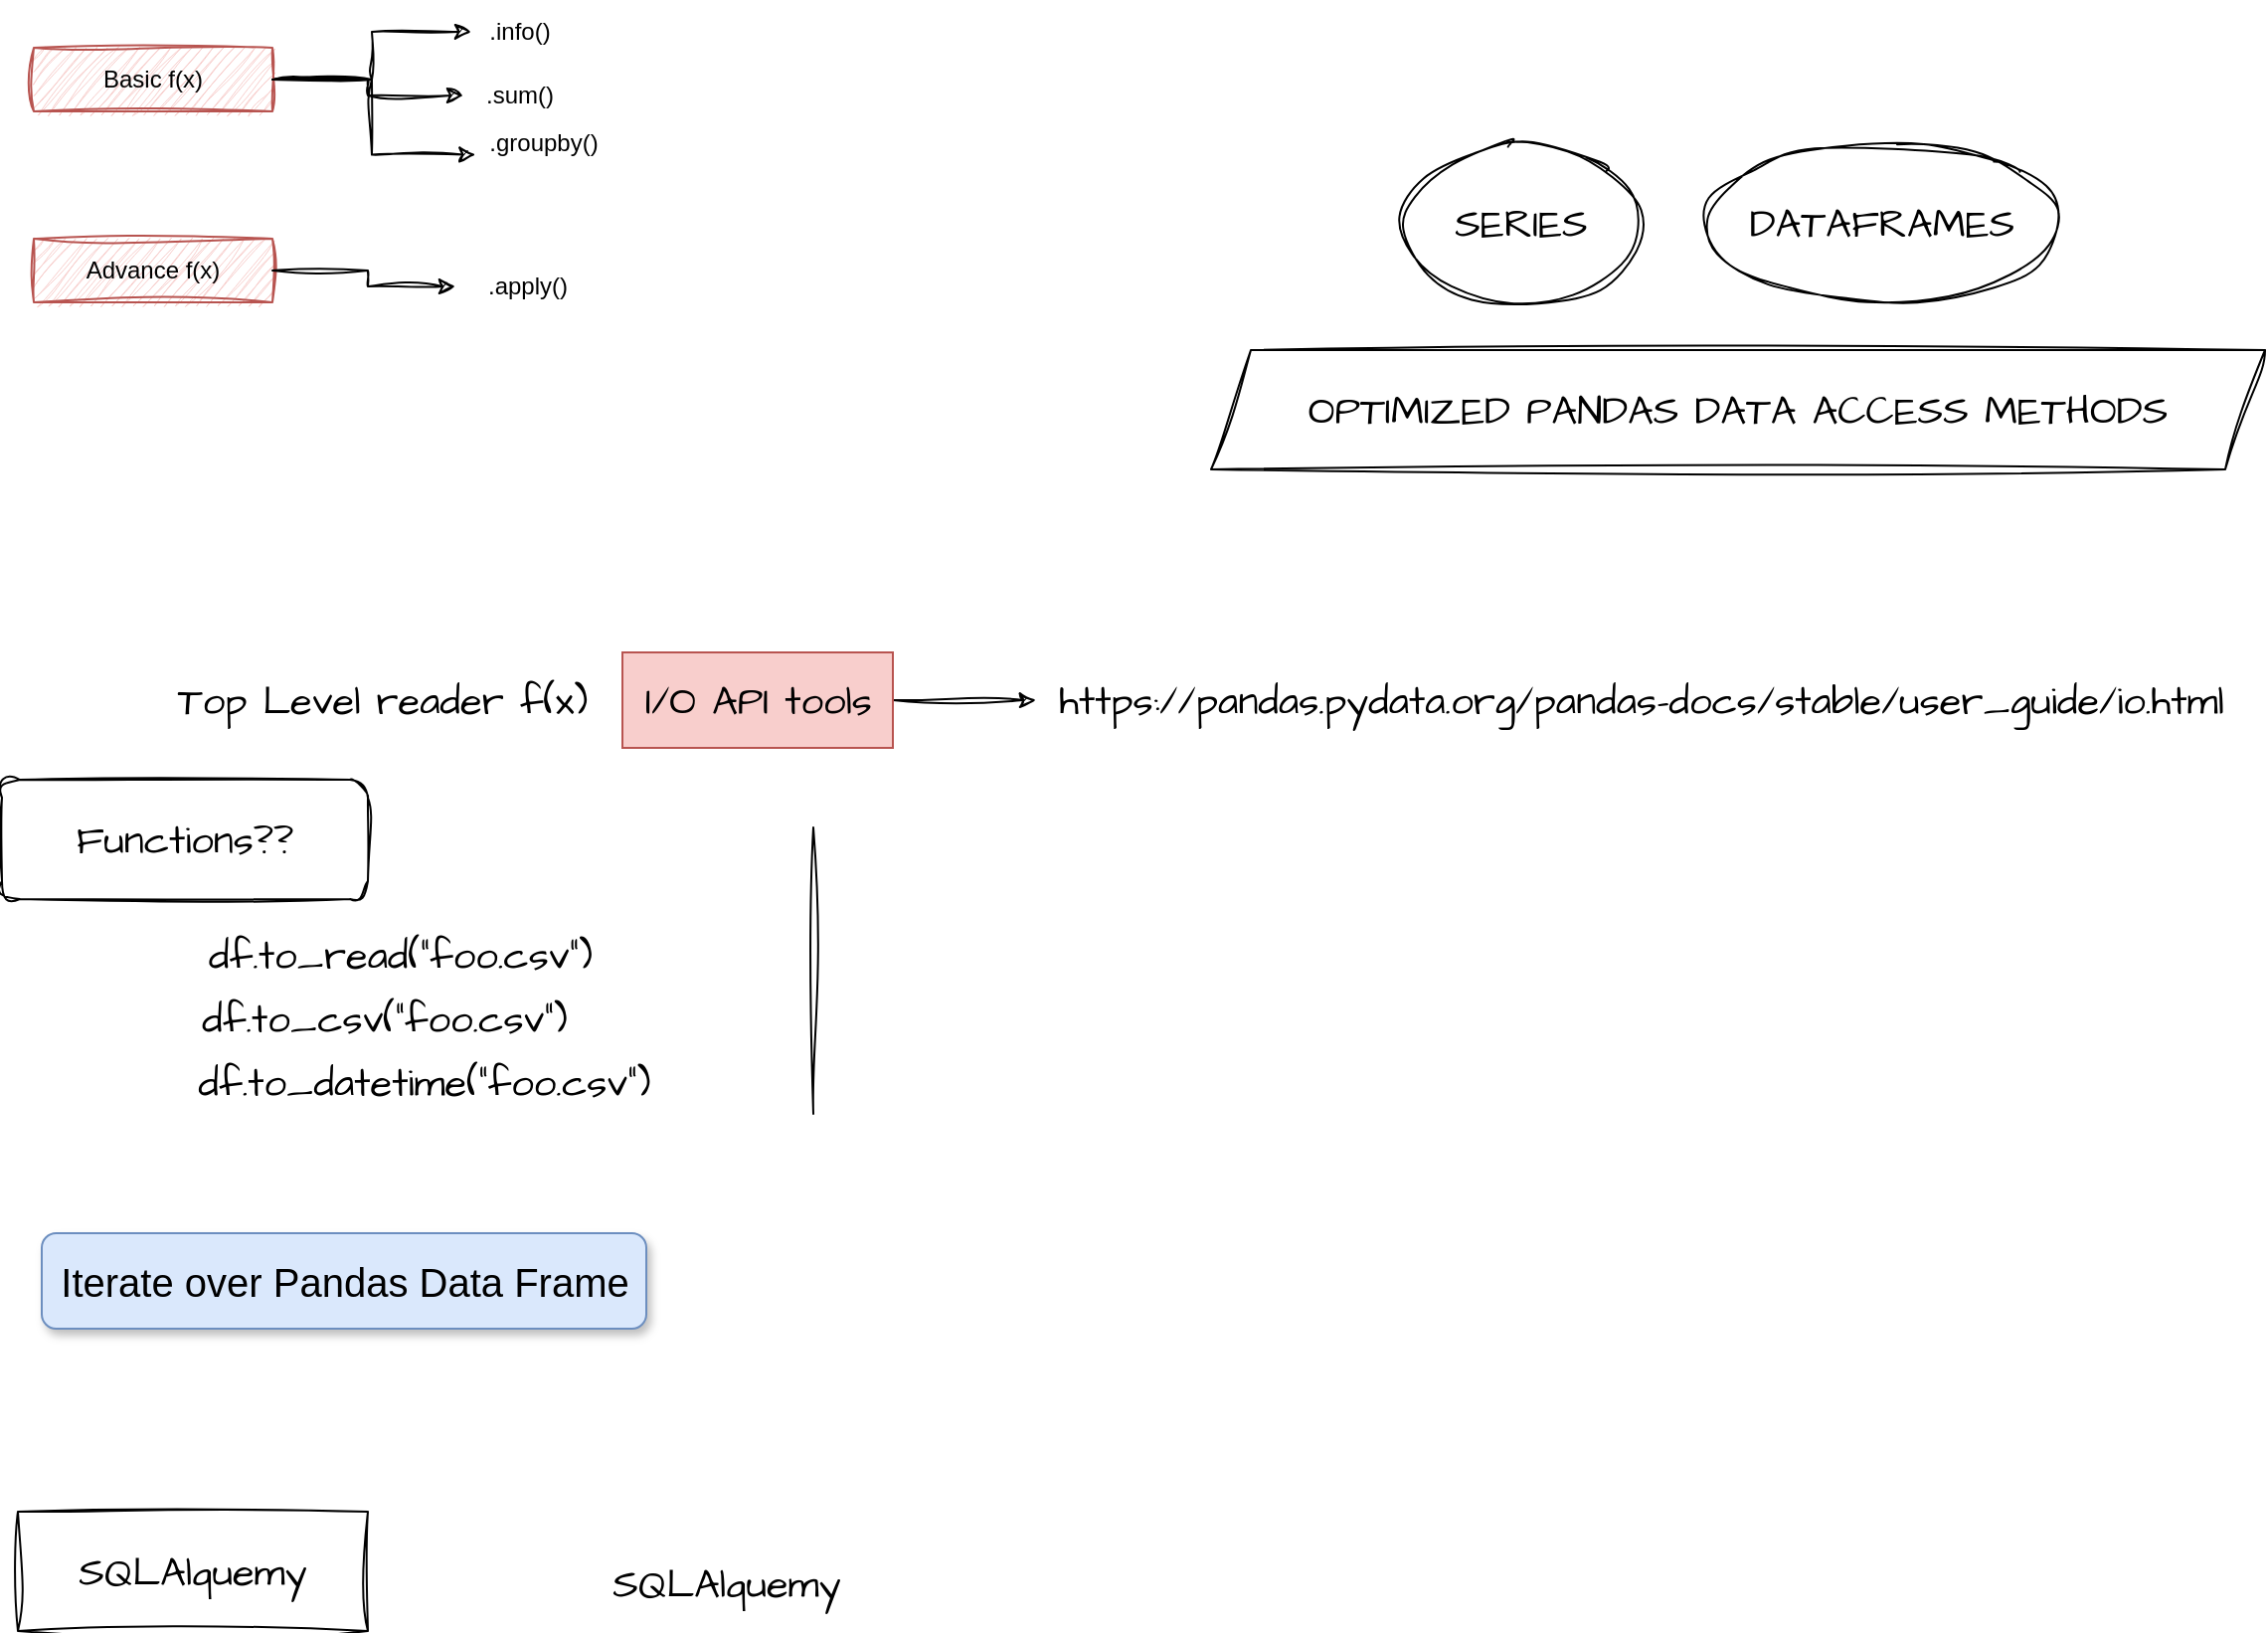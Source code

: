 <mxfile version="23.1.2" type="github">
  <diagram name="Page-1" id="U13R7Wm6EYD1qB2DaHe_">
    <mxGraphModel dx="1674" dy="786" grid="1" gridSize="8" guides="1" tooltips="1" connect="1" arrows="1" fold="1" page="1" pageScale="1" pageWidth="8000" pageHeight="8000" math="0" shadow="0">
      <root>
        <mxCell id="0" />
        <mxCell id="1" parent="0" />
        <mxCell id="s0ZOie93lQ0Ljgx1va_m-1" value=".apply()" style="text;html=1;align=center;verticalAlign=middle;resizable=0;points=[];autosize=1;strokeColor=none;fillColor=none;rounded=0;sketch=1;curveFitting=1;jiggle=2;" parent="1" vertex="1">
          <mxGeometry x="240" y="128" width="64" height="32" as="geometry" />
        </mxCell>
        <mxCell id="9Z24KjF8AyinNiPs9Rzn-3" style="edgeStyle=orthogonalEdgeStyle;rounded=0;sketch=1;hachureGap=4;jiggle=2;curveFitting=1;orthogonalLoop=1;jettySize=auto;html=1;fontFamily=Architects Daughter;fontSource=https%3A%2F%2Ffonts.googleapis.com%2Fcss%3Ffamily%3DArchitects%2BDaughter;fontSize=16;" edge="1" parent="1" source="s0ZOie93lQ0Ljgx1va_m-3" target="s0ZOie93lQ0Ljgx1va_m-15">
          <mxGeometry relative="1" as="geometry" />
        </mxCell>
        <mxCell id="9Z24KjF8AyinNiPs9Rzn-5" style="edgeStyle=orthogonalEdgeStyle;rounded=0;sketch=1;hachureGap=4;jiggle=2;curveFitting=1;orthogonalLoop=1;jettySize=auto;html=1;fontFamily=Architects Daughter;fontSource=https%3A%2F%2Ffonts.googleapis.com%2Fcss%3Ffamily%3DArchitects%2BDaughter;fontSize=16;" edge="1" parent="1" source="s0ZOie93lQ0Ljgx1va_m-3" target="s0ZOie93lQ0Ljgx1va_m-4">
          <mxGeometry relative="1" as="geometry" />
        </mxCell>
        <mxCell id="s0ZOie93lQ0Ljgx1va_m-3" value="Basic f(x)" style="rounded=0;whiteSpace=wrap;html=1;fillColor=#f8cecc;strokeColor=#b85450;sketch=1;curveFitting=1;jiggle=2;" parent="1" vertex="1">
          <mxGeometry x="24" y="24" width="120" height="32" as="geometry" />
        </mxCell>
        <mxCell id="s0ZOie93lQ0Ljgx1va_m-4" value=".sum()" style="text;html=1;align=center;verticalAlign=middle;resizable=0;points=[];autosize=1;strokeColor=none;fillColor=none;rounded=0;sketch=1;curveFitting=1;jiggle=2;" parent="1" vertex="1">
          <mxGeometry x="240" y="32" width="56" height="32" as="geometry" />
        </mxCell>
        <mxCell id="s0ZOie93lQ0Ljgx1va_m-5" value=".groupby()" style="text;html=1;align=center;verticalAlign=middle;resizable=0;points=[];autosize=1;strokeColor=none;fillColor=none;rounded=0;sketch=1;curveFitting=1;jiggle=2;" parent="1" vertex="1">
          <mxGeometry x="244" y="56" width="72" height="32" as="geometry" />
        </mxCell>
        <mxCell id="s0ZOie93lQ0Ljgx1va_m-6" value="df.to_csv(&quot;foo.csv&quot;)" style="text;html=1;align=center;verticalAlign=middle;resizable=0;points=[];autosize=1;fontSize=20;fontFamily=Architects Daughter;" parent="1" vertex="1">
          <mxGeometry x="96" y="488" width="208" height="48" as="geometry" />
        </mxCell>
        <mxCell id="s0ZOie93lQ0Ljgx1va_m-8" style="edgeStyle=orthogonalEdgeStyle;rounded=0;sketch=1;hachureGap=4;jiggle=2;curveFitting=1;orthogonalLoop=1;jettySize=auto;html=1;fontFamily=Architects Daughter;fontSource=https%3A%2F%2Ffonts.googleapis.com%2Fcss%3Ffamily%3DArchitects%2BDaughter;fontSize=16;" parent="1" source="s0ZOie93lQ0Ljgx1va_m-7" target="s0ZOie93lQ0Ljgx1va_m-9" edge="1">
          <mxGeometry relative="1" as="geometry">
            <mxPoint x="248" y="312" as="targetPoint" />
          </mxGeometry>
        </mxCell>
        <mxCell id="s0ZOie93lQ0Ljgx1va_m-7" value="I/O API tools" style="text;html=1;align=center;verticalAlign=middle;resizable=0;points=[];autosize=1;strokeColor=#b85450;fillColor=#f8cecc;fontSize=20;fontFamily=Architects Daughter;" parent="1" vertex="1">
          <mxGeometry x="320" y="328" width="136" height="48" as="geometry" />
        </mxCell>
        <mxCell id="s0ZOie93lQ0Ljgx1va_m-9" value="https://pandas.pydata.org/pandas-docs/stable/user_guide/io.html" style="text;html=1;align=center;verticalAlign=middle;resizable=0;points=[];autosize=1;strokeColor=none;fillColor=none;fontSize=20;fontFamily=Architects Daughter;" parent="1" vertex="1">
          <mxGeometry x="528" y="328" width="608" height="48" as="geometry" />
        </mxCell>
        <mxCell id="s0ZOie93lQ0Ljgx1va_m-10" value="Top Level reader f(x)" style="text;html=1;align=center;verticalAlign=middle;resizable=0;points=[];autosize=1;strokeColor=none;fillColor=none;fontSize=20;fontFamily=Architects Daughter;" parent="1" vertex="1">
          <mxGeometry x="87" y="328" width="224" height="48" as="geometry" />
        </mxCell>
        <mxCell id="s0ZOie93lQ0Ljgx1va_m-11" value="df.to_datetime(&quot;foo.csv&quot;)" style="text;html=1;align=center;verticalAlign=middle;resizable=0;points=[];autosize=1;fontSize=20;fontFamily=Architects Daughter;" parent="1" vertex="1">
          <mxGeometry x="96" y="520" width="248" height="48" as="geometry" />
        </mxCell>
        <mxCell id="s0ZOie93lQ0Ljgx1va_m-13" value="df.to_read(&quot;foo.csv&quot;)" style="text;html=1;align=center;verticalAlign=middle;resizable=0;points=[];autosize=1;fontSize=20;fontFamily=Architects Daughter;" parent="1" vertex="1">
          <mxGeometry x="100" y="456" width="216" height="48" as="geometry" />
        </mxCell>
        <mxCell id="s0ZOie93lQ0Ljgx1va_m-14" value="Functions??" style="rounded=1;whiteSpace=wrap;html=1;sketch=1;hachureGap=4;jiggle=2;curveFitting=1;fontFamily=Architects Daughter;fontSource=https%3A%2F%2Ffonts.googleapis.com%2Fcss%3Ffamily%3DArchitects%2BDaughter;fontSize=20;" parent="1" vertex="1">
          <mxGeometry x="8" y="392" width="184" height="60" as="geometry" />
        </mxCell>
        <mxCell id="s0ZOie93lQ0Ljgx1va_m-15" value=".info()" style="text;html=1;align=center;verticalAlign=middle;resizable=0;points=[];autosize=1;strokeColor=none;fillColor=none;rounded=0;sketch=1;curveFitting=1;jiggle=2;" parent="1" vertex="1">
          <mxGeometry x="244" width="48" height="32" as="geometry" />
        </mxCell>
        <mxCell id="s0ZOie93lQ0Ljgx1va_m-16" value="Iterate over Pandas Data Frame" style="text;html=1;align=center;verticalAlign=middle;resizable=0;points=[];autosize=1;fontSize=20;fontFamily=Helvetica;shadow=1;rounded=1;fillColor=#dae8fc;strokeColor=#6c8ebf;" parent="1" vertex="1">
          <mxGeometry x="28" y="620" width="304" height="48" as="geometry" />
        </mxCell>
        <mxCell id="s0ZOie93lQ0Ljgx1va_m-17" value="SERIES" style="ellipse;whiteSpace=wrap;html=1;sketch=1;hachureGap=4;jiggle=2;curveFitting=1;fontFamily=Architects Daughter;fontSource=https%3A%2F%2Ffonts.googleapis.com%2Fcss%3Ffamily%3DArchitects%2BDaughter;fontSize=20;" parent="1" vertex="1">
          <mxGeometry x="712" y="72" width="120" height="80" as="geometry" />
        </mxCell>
        <mxCell id="s0ZOie93lQ0Ljgx1va_m-18" value="DATAFRAMES" style="ellipse;whiteSpace=wrap;html=1;sketch=1;hachureGap=4;jiggle=2;curveFitting=1;fontFamily=Architects Daughter;fontSource=https%3A%2F%2Ffonts.googleapis.com%2Fcss%3Ffamily%3DArchitects%2BDaughter;fontSize=20;" parent="1" vertex="1">
          <mxGeometry x="864" y="72" width="179" height="80" as="geometry" />
        </mxCell>
        <mxCell id="s0ZOie93lQ0Ljgx1va_m-21" value="OPTIMIZED PANDAS DATA ACCESS METHODS" style="shape=parallelogram;perimeter=parallelogramPerimeter;whiteSpace=wrap;html=1;fixedSize=1;sketch=1;hachureGap=4;jiggle=2;curveFitting=1;fontFamily=Architects Daughter;fontSource=https%3A%2F%2Ffonts.googleapis.com%2Fcss%3Ffamily%3DArchitects%2BDaughter;fontSize=20;" parent="1" vertex="1">
          <mxGeometry x="616" y="176" width="530" height="60" as="geometry" />
        </mxCell>
        <mxCell id="9Z24KjF8AyinNiPs9Rzn-1" value="SQLAlquemy&amp;nbsp;" style="text;html=1;align=center;verticalAlign=middle;resizable=0;points=[];autosize=1;strokeColor=none;fillColor=none;fontFamily=Architects Daughter;fontSource=https%3A%2F%2Ffonts.googleapis.com%2Fcss%3Ffamily%3DArchitects%2BDaughter;fontSize=20;" vertex="1" parent="1">
          <mxGeometry x="304" y="772" width="144" height="48" as="geometry" />
        </mxCell>
        <mxCell id="9Z24KjF8AyinNiPs9Rzn-2" value="SQLAlquemy" style="rounded=0;whiteSpace=wrap;html=1;sketch=1;hachureGap=4;jiggle=2;curveFitting=1;fontFamily=Architects Daughter;fontSource=https%3A%2F%2Ffonts.googleapis.com%2Fcss%3Ffamily%3DArchitects%2BDaughter;fontSize=20;" vertex="1" parent="1">
          <mxGeometry x="16" y="760" width="176" height="60" as="geometry" />
        </mxCell>
        <mxCell id="9Z24KjF8AyinNiPs9Rzn-4" style="edgeStyle=orthogonalEdgeStyle;rounded=0;sketch=1;hachureGap=4;jiggle=2;curveFitting=1;orthogonalLoop=1;jettySize=auto;html=1;entryX=0.03;entryY=0.68;entryDx=0;entryDy=0;entryPerimeter=0;fontFamily=Architects Daughter;fontSource=https%3A%2F%2Ffonts.googleapis.com%2Fcss%3Ffamily%3DArchitects%2BDaughter;fontSize=16;" edge="1" parent="1" source="s0ZOie93lQ0Ljgx1va_m-3" target="s0ZOie93lQ0Ljgx1va_m-5">
          <mxGeometry relative="1" as="geometry" />
        </mxCell>
        <mxCell id="9Z24KjF8AyinNiPs9Rzn-6" value="Advance f(x)" style="rounded=0;whiteSpace=wrap;html=1;fillColor=#f8cecc;strokeColor=#b85450;sketch=1;curveFitting=1;jiggle=2;" vertex="1" parent="1">
          <mxGeometry x="24" y="120" width="120" height="32" as="geometry" />
        </mxCell>
        <mxCell id="9Z24KjF8AyinNiPs9Rzn-7" style="edgeStyle=orthogonalEdgeStyle;rounded=0;sketch=1;hachureGap=4;jiggle=2;curveFitting=1;orthogonalLoop=1;jettySize=auto;html=1;entryX=-0.063;entryY=0.5;entryDx=0;entryDy=0;entryPerimeter=0;fontFamily=Architects Daughter;fontSource=https%3A%2F%2Ffonts.googleapis.com%2Fcss%3Ffamily%3DArchitects%2BDaughter;fontSize=16;" edge="1" parent="1" source="9Z24KjF8AyinNiPs9Rzn-6" target="s0ZOie93lQ0Ljgx1va_m-1">
          <mxGeometry relative="1" as="geometry" />
        </mxCell>
        <mxCell id="9Z24KjF8AyinNiPs9Rzn-8" value="" style="endArrow=none;html=1;rounded=0;sketch=1;hachureGap=4;jiggle=2;curveFitting=1;fontFamily=Architects Daughter;fontSource=https%3A%2F%2Ffonts.googleapis.com%2Fcss%3Ffamily%3DArchitects%2BDaughter;fontSize=16;" edge="1" parent="1">
          <mxGeometry width="50" height="50" relative="1" as="geometry">
            <mxPoint x="416" y="560" as="sourcePoint" />
            <mxPoint x="416" y="416" as="targetPoint" />
          </mxGeometry>
        </mxCell>
      </root>
    </mxGraphModel>
  </diagram>
</mxfile>
